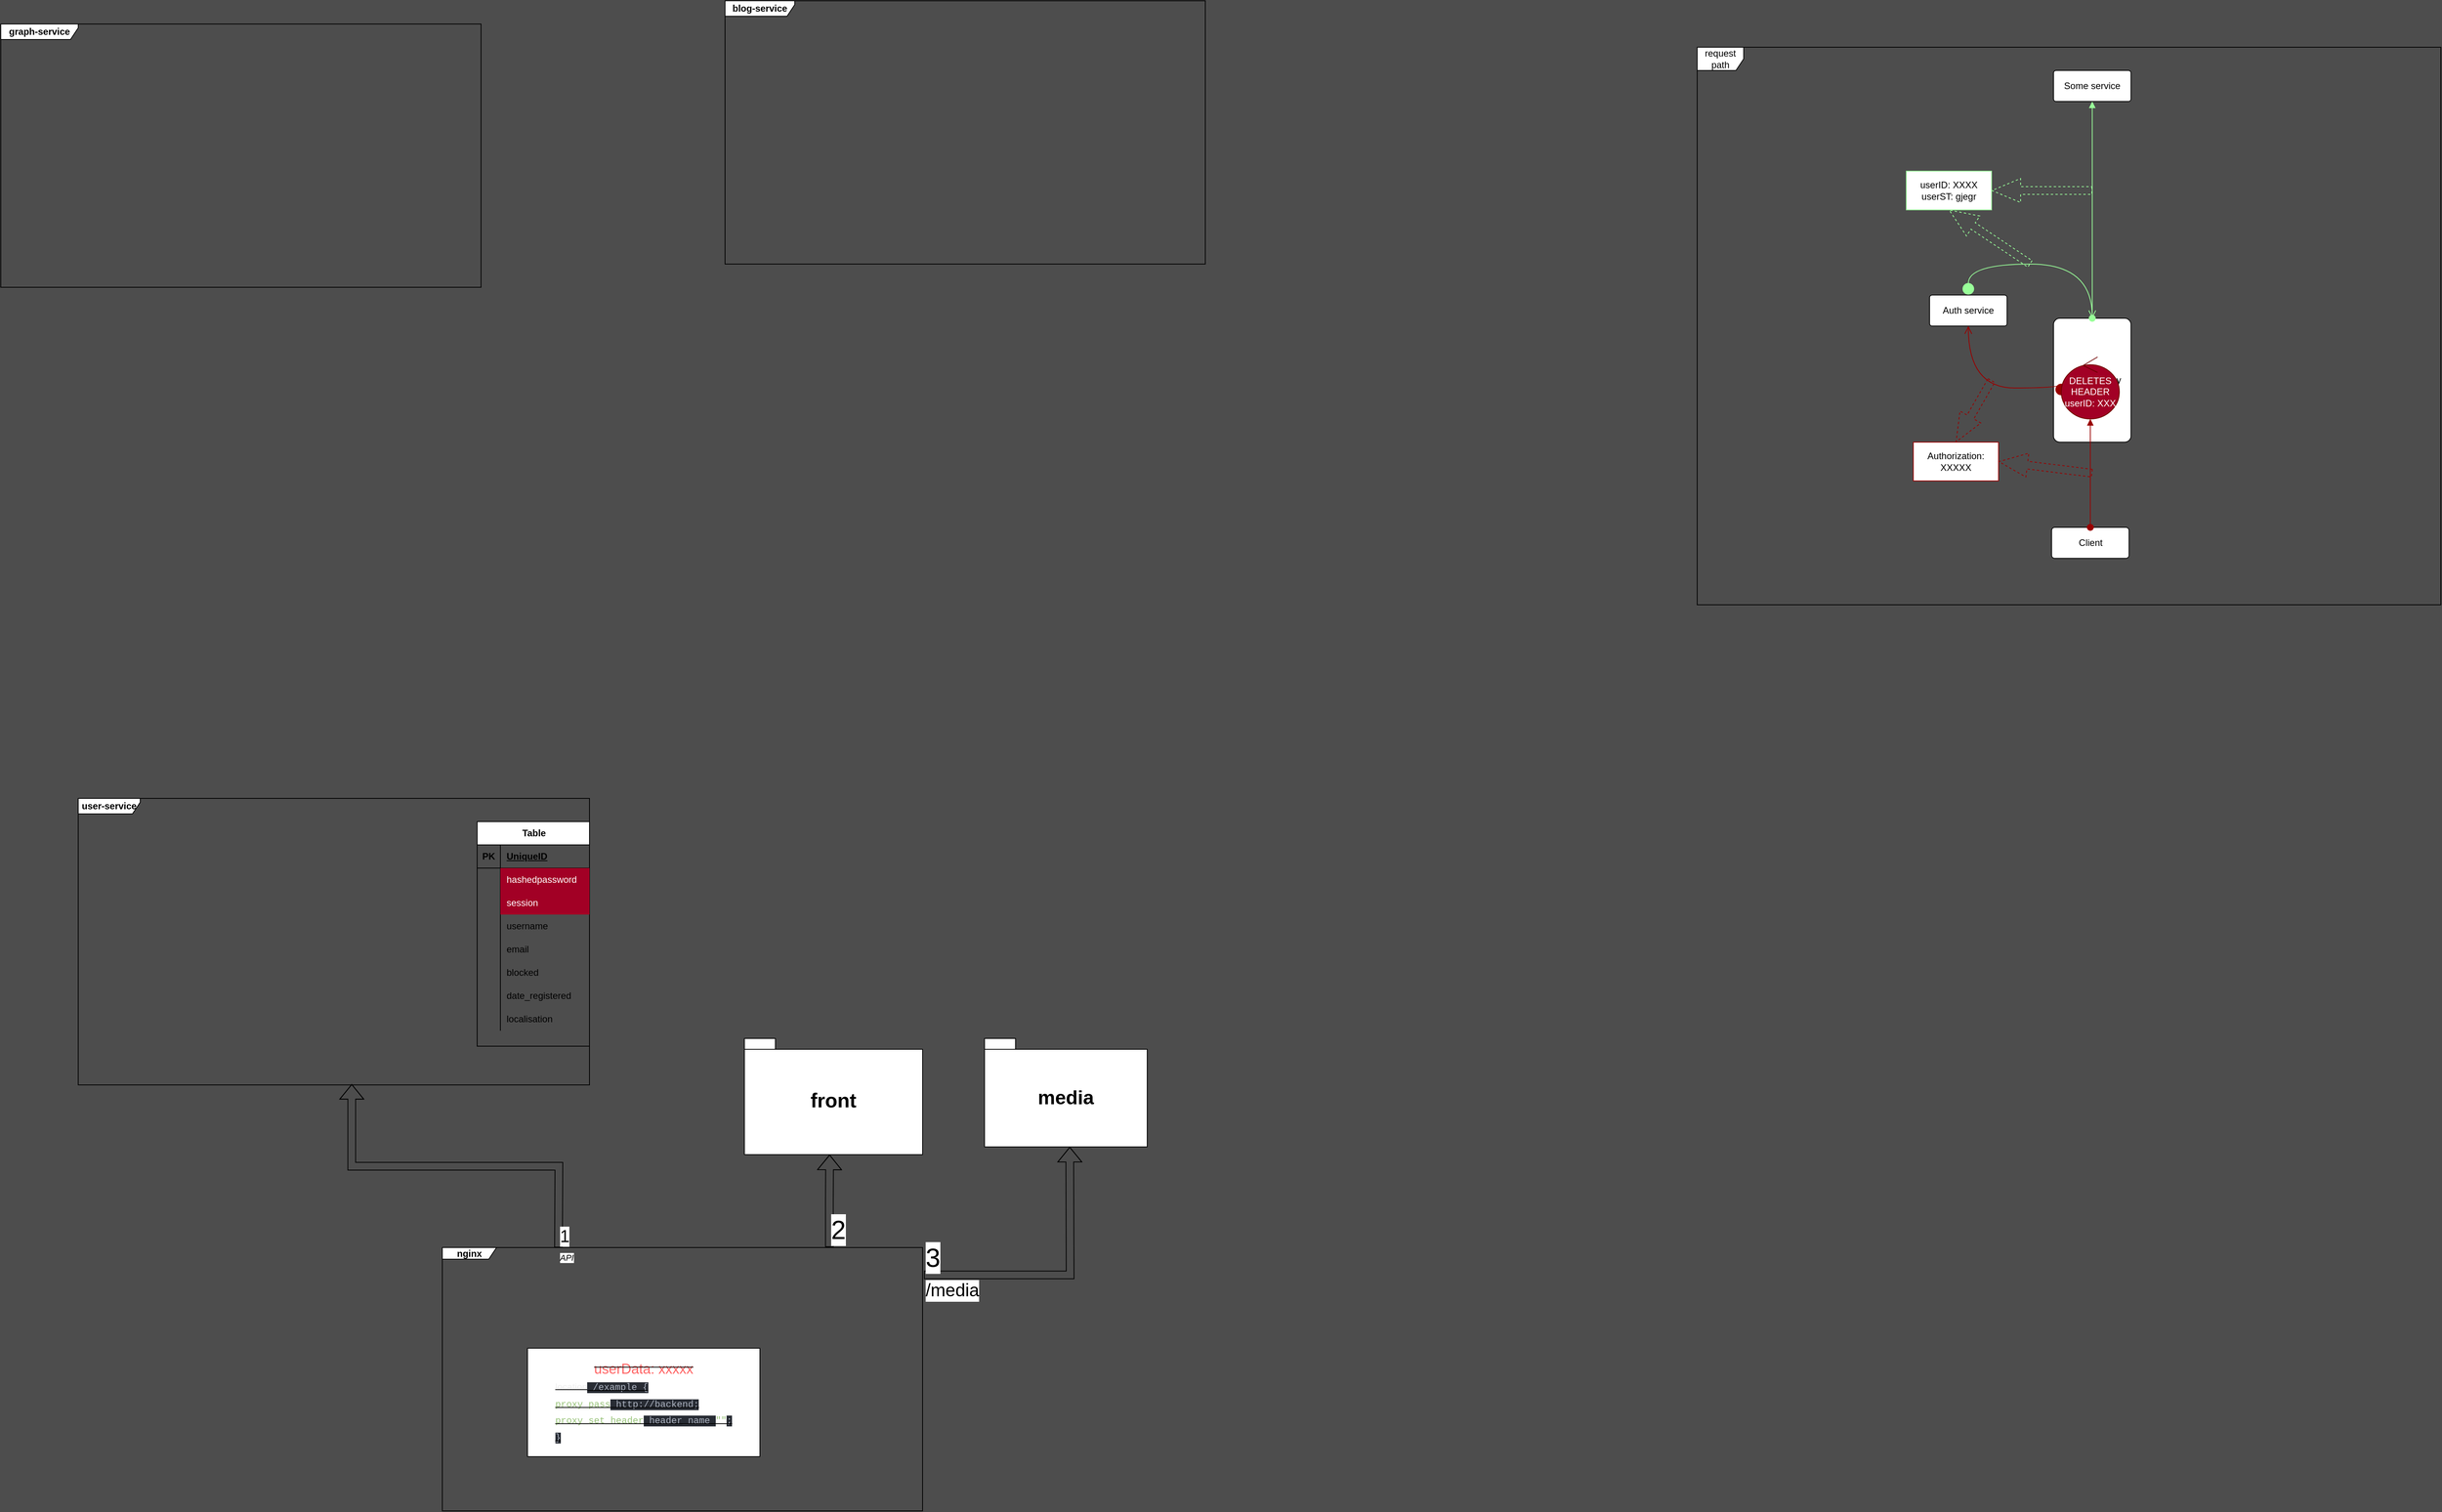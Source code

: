 <mxfile version="21.2.8" type="device">
  <diagram name="Page-1" id="b5b7bab2-c9e2-2cf4-8b2a-24fd1a2a6d21">
    <mxGraphModel dx="2293" dy="-535" grid="1" gridSize="10" guides="1" tooltips="1" connect="1" arrows="1" fold="1" page="0" pageScale="1" pageWidth="827" pageHeight="1169" background="#4D4D4D" math="0" shadow="0">
      <root>
        <mxCell id="0" />
        <mxCell id="1" parent="0" />
        <mxCell id="cC-XcGZGS9bqRyRYvab3-1" value="&lt;b&gt;graph-service&lt;/b&gt;" style="shape=umlFrame;whiteSpace=wrap;html=1;pointerEvents=0;width=100;height=20;" vertex="1" parent="1">
          <mxGeometry x="-1040" y="1530" width="620" height="340" as="geometry" />
        </mxCell>
        <mxCell id="cC-XcGZGS9bqRyRYvab3-2" value="&lt;b&gt;user-service&lt;/b&gt;" style="shape=umlFrame;whiteSpace=wrap;html=1;pointerEvents=0;width=80;height=20;" vertex="1" parent="1">
          <mxGeometry x="-940" y="2530" width="660" height="370" as="geometry" />
        </mxCell>
        <mxCell id="cC-XcGZGS9bqRyRYvab3-4" value="&lt;b&gt;blog-service&lt;/b&gt;" style="shape=umlFrame;whiteSpace=wrap;html=1;pointerEvents=0;width=90;height=20;" vertex="1" parent="1">
          <mxGeometry x="-105" y="1500" width="620" height="340" as="geometry" />
        </mxCell>
        <mxCell id="cC-XcGZGS9bqRyRYvab3-6" value="&lt;b&gt;nginx&lt;/b&gt;" style="shape=umlFrame;whiteSpace=wrap;html=1;pointerEvents=0;width=70;height=15;" vertex="1" parent="1">
          <mxGeometry x="-470" y="3110" width="620" height="340" as="geometry" />
        </mxCell>
        <mxCell id="cC-XcGZGS9bqRyRYvab3-7" value="Table" style="shape=table;startSize=30;container=1;collapsible=1;childLayout=tableLayout;fixedRows=1;rowLines=0;fontStyle=1;align=center;resizeLast=1;html=1;" vertex="1" parent="1">
          <mxGeometry x="-425" y="2560" width="145" height="290" as="geometry" />
        </mxCell>
        <mxCell id="cC-XcGZGS9bqRyRYvab3-8" value="" style="shape=tableRow;horizontal=0;startSize=0;swimlaneHead=0;swimlaneBody=0;fillColor=none;collapsible=0;dropTarget=0;points=[[0,0.5],[1,0.5]];portConstraint=eastwest;top=0;left=0;right=0;bottom=1;" vertex="1" parent="cC-XcGZGS9bqRyRYvab3-7">
          <mxGeometry y="30" width="145" height="30" as="geometry" />
        </mxCell>
        <mxCell id="cC-XcGZGS9bqRyRYvab3-9" value="PK" style="shape=partialRectangle;connectable=0;fillColor=none;top=0;left=0;bottom=0;right=0;fontStyle=1;overflow=hidden;whiteSpace=wrap;html=1;" vertex="1" parent="cC-XcGZGS9bqRyRYvab3-8">
          <mxGeometry width="30" height="30" as="geometry">
            <mxRectangle width="30" height="30" as="alternateBounds" />
          </mxGeometry>
        </mxCell>
        <mxCell id="cC-XcGZGS9bqRyRYvab3-10" value="UniqueID" style="shape=partialRectangle;connectable=0;fillColor=none;top=0;left=0;bottom=0;right=0;align=left;spacingLeft=6;fontStyle=5;overflow=hidden;whiteSpace=wrap;html=1;" vertex="1" parent="cC-XcGZGS9bqRyRYvab3-8">
          <mxGeometry x="30" width="115" height="30" as="geometry">
            <mxRectangle width="115" height="30" as="alternateBounds" />
          </mxGeometry>
        </mxCell>
        <mxCell id="cC-XcGZGS9bqRyRYvab3-14" value="" style="shape=tableRow;horizontal=0;startSize=0;swimlaneHead=0;swimlaneBody=0;fillColor=none;collapsible=0;dropTarget=0;points=[[0,0.5],[1,0.5]];portConstraint=eastwest;top=0;left=0;right=0;bottom=0;" vertex="1" parent="cC-XcGZGS9bqRyRYvab3-7">
          <mxGeometry y="60" width="145" height="30" as="geometry" />
        </mxCell>
        <mxCell id="cC-XcGZGS9bqRyRYvab3-15" value="" style="shape=partialRectangle;connectable=0;fillColor=none;top=0;left=0;bottom=0;right=0;editable=1;overflow=hidden;whiteSpace=wrap;html=1;" vertex="1" parent="cC-XcGZGS9bqRyRYvab3-14">
          <mxGeometry width="30" height="30" as="geometry">
            <mxRectangle width="30" height="30" as="alternateBounds" />
          </mxGeometry>
        </mxCell>
        <mxCell id="cC-XcGZGS9bqRyRYvab3-16" value="hashedpassword" style="shape=partialRectangle;connectable=0;fillColor=#a20025;top=0;left=0;bottom=0;right=0;align=left;spacingLeft=6;overflow=hidden;whiteSpace=wrap;html=1;fontColor=#ffffff;strokeColor=#6F0000;" vertex="1" parent="cC-XcGZGS9bqRyRYvab3-14">
          <mxGeometry x="30" width="115" height="30" as="geometry">
            <mxRectangle width="115" height="30" as="alternateBounds" />
          </mxGeometry>
        </mxCell>
        <mxCell id="cC-XcGZGS9bqRyRYvab3-70" value="" style="shape=tableRow;horizontal=0;startSize=0;swimlaneHead=0;swimlaneBody=0;fillColor=none;collapsible=0;dropTarget=0;points=[[0,0.5],[1,0.5]];portConstraint=eastwest;top=0;left=0;right=0;bottom=0;" vertex="1" parent="cC-XcGZGS9bqRyRYvab3-7">
          <mxGeometry y="90" width="145" height="30" as="geometry" />
        </mxCell>
        <mxCell id="cC-XcGZGS9bqRyRYvab3-71" value="" style="shape=partialRectangle;connectable=0;fillColor=none;top=0;left=0;bottom=0;right=0;editable=1;overflow=hidden;whiteSpace=wrap;html=1;" vertex="1" parent="cC-XcGZGS9bqRyRYvab3-70">
          <mxGeometry width="30" height="30" as="geometry">
            <mxRectangle width="30" height="30" as="alternateBounds" />
          </mxGeometry>
        </mxCell>
        <mxCell id="cC-XcGZGS9bqRyRYvab3-72" value="session" style="shape=partialRectangle;connectable=0;fillColor=#a20025;top=0;left=0;bottom=0;right=0;align=left;spacingLeft=6;overflow=hidden;whiteSpace=wrap;html=1;fontColor=#ffffff;strokeColor=#6F0000;" vertex="1" parent="cC-XcGZGS9bqRyRYvab3-70">
          <mxGeometry x="30" width="115" height="30" as="geometry">
            <mxRectangle width="115" height="30" as="alternateBounds" />
          </mxGeometry>
        </mxCell>
        <mxCell id="cC-XcGZGS9bqRyRYvab3-11" value="" style="shape=tableRow;horizontal=0;startSize=0;swimlaneHead=0;swimlaneBody=0;fillColor=none;collapsible=0;dropTarget=0;points=[[0,0.5],[1,0.5]];portConstraint=eastwest;top=0;left=0;right=0;bottom=0;" vertex="1" parent="cC-XcGZGS9bqRyRYvab3-7">
          <mxGeometry y="120" width="145" height="30" as="geometry" />
        </mxCell>
        <mxCell id="cC-XcGZGS9bqRyRYvab3-12" value="" style="shape=partialRectangle;connectable=0;fillColor=none;top=0;left=0;bottom=0;right=0;editable=1;overflow=hidden;whiteSpace=wrap;html=1;" vertex="1" parent="cC-XcGZGS9bqRyRYvab3-11">
          <mxGeometry width="30" height="30" as="geometry">
            <mxRectangle width="30" height="30" as="alternateBounds" />
          </mxGeometry>
        </mxCell>
        <mxCell id="cC-XcGZGS9bqRyRYvab3-13" value="username" style="shape=partialRectangle;connectable=0;fillColor=none;top=0;left=0;bottom=0;right=0;align=left;spacingLeft=6;overflow=hidden;whiteSpace=wrap;html=1;" vertex="1" parent="cC-XcGZGS9bqRyRYvab3-11">
          <mxGeometry x="30" width="115" height="30" as="geometry">
            <mxRectangle width="115" height="30" as="alternateBounds" />
          </mxGeometry>
        </mxCell>
        <mxCell id="cC-XcGZGS9bqRyRYvab3-17" value="" style="shape=tableRow;horizontal=0;startSize=0;swimlaneHead=0;swimlaneBody=0;fillColor=none;collapsible=0;dropTarget=0;points=[[0,0.5],[1,0.5]];portConstraint=eastwest;top=0;left=0;right=0;bottom=0;" vertex="1" parent="cC-XcGZGS9bqRyRYvab3-7">
          <mxGeometry y="150" width="145" height="30" as="geometry" />
        </mxCell>
        <mxCell id="cC-XcGZGS9bqRyRYvab3-18" value="" style="shape=partialRectangle;connectable=0;fillColor=none;top=0;left=0;bottom=0;right=0;editable=1;overflow=hidden;whiteSpace=wrap;html=1;" vertex="1" parent="cC-XcGZGS9bqRyRYvab3-17">
          <mxGeometry width="30" height="30" as="geometry">
            <mxRectangle width="30" height="30" as="alternateBounds" />
          </mxGeometry>
        </mxCell>
        <mxCell id="cC-XcGZGS9bqRyRYvab3-19" value="email" style="shape=partialRectangle;connectable=0;fillColor=none;top=0;left=0;bottom=0;right=0;align=left;spacingLeft=6;overflow=hidden;whiteSpace=wrap;html=1;" vertex="1" parent="cC-XcGZGS9bqRyRYvab3-17">
          <mxGeometry x="30" width="115" height="30" as="geometry">
            <mxRectangle width="115" height="30" as="alternateBounds" />
          </mxGeometry>
        </mxCell>
        <mxCell id="cC-XcGZGS9bqRyRYvab3-20" value="" style="shape=tableRow;horizontal=0;startSize=0;swimlaneHead=0;swimlaneBody=0;fillColor=none;collapsible=0;dropTarget=0;points=[[0,0.5],[1,0.5]];portConstraint=eastwest;top=0;left=0;right=0;bottom=0;" vertex="1" parent="cC-XcGZGS9bqRyRYvab3-7">
          <mxGeometry y="180" width="145" height="30" as="geometry" />
        </mxCell>
        <mxCell id="cC-XcGZGS9bqRyRYvab3-21" value="" style="shape=partialRectangle;connectable=0;fillColor=none;top=0;left=0;bottom=0;right=0;editable=1;overflow=hidden;whiteSpace=wrap;html=1;" vertex="1" parent="cC-XcGZGS9bqRyRYvab3-20">
          <mxGeometry width="30" height="30" as="geometry">
            <mxRectangle width="30" height="30" as="alternateBounds" />
          </mxGeometry>
        </mxCell>
        <mxCell id="cC-XcGZGS9bqRyRYvab3-22" value="blocked" style="shape=partialRectangle;connectable=0;fillColor=none;top=0;left=0;bottom=0;right=0;align=left;spacingLeft=6;overflow=hidden;whiteSpace=wrap;html=1;" vertex="1" parent="cC-XcGZGS9bqRyRYvab3-20">
          <mxGeometry x="30" width="115" height="30" as="geometry">
            <mxRectangle width="115" height="30" as="alternateBounds" />
          </mxGeometry>
        </mxCell>
        <mxCell id="cC-XcGZGS9bqRyRYvab3-23" value="" style="shape=tableRow;horizontal=0;startSize=0;swimlaneHead=0;swimlaneBody=0;fillColor=none;collapsible=0;dropTarget=0;points=[[0,0.5],[1,0.5]];portConstraint=eastwest;top=0;left=0;right=0;bottom=0;" vertex="1" parent="cC-XcGZGS9bqRyRYvab3-7">
          <mxGeometry y="210" width="145" height="30" as="geometry" />
        </mxCell>
        <mxCell id="cC-XcGZGS9bqRyRYvab3-24" value="" style="shape=partialRectangle;connectable=0;fillColor=none;top=0;left=0;bottom=0;right=0;editable=1;overflow=hidden;whiteSpace=wrap;html=1;" vertex="1" parent="cC-XcGZGS9bqRyRYvab3-23">
          <mxGeometry width="30" height="30" as="geometry">
            <mxRectangle width="30" height="30" as="alternateBounds" />
          </mxGeometry>
        </mxCell>
        <mxCell id="cC-XcGZGS9bqRyRYvab3-25" value="date_registered" style="shape=partialRectangle;connectable=0;fillColor=none;top=0;left=0;bottom=0;right=0;align=left;spacingLeft=6;overflow=hidden;whiteSpace=wrap;html=1;" vertex="1" parent="cC-XcGZGS9bqRyRYvab3-23">
          <mxGeometry x="30" width="115" height="30" as="geometry">
            <mxRectangle width="115" height="30" as="alternateBounds" />
          </mxGeometry>
        </mxCell>
        <mxCell id="cC-XcGZGS9bqRyRYvab3-45" value="" style="shape=tableRow;horizontal=0;startSize=0;swimlaneHead=0;swimlaneBody=0;fillColor=none;collapsible=0;dropTarget=0;points=[[0,0.5],[1,0.5]];portConstraint=eastwest;top=0;left=0;right=0;bottom=0;" vertex="1" parent="cC-XcGZGS9bqRyRYvab3-7">
          <mxGeometry y="240" width="145" height="30" as="geometry" />
        </mxCell>
        <mxCell id="cC-XcGZGS9bqRyRYvab3-46" value="" style="shape=partialRectangle;connectable=0;fillColor=none;top=0;left=0;bottom=0;right=0;editable=1;overflow=hidden;whiteSpace=wrap;html=1;" vertex="1" parent="cC-XcGZGS9bqRyRYvab3-45">
          <mxGeometry width="30" height="30" as="geometry">
            <mxRectangle width="30" height="30" as="alternateBounds" />
          </mxGeometry>
        </mxCell>
        <mxCell id="cC-XcGZGS9bqRyRYvab3-47" value="localisation" style="shape=partialRectangle;connectable=0;fillColor=none;top=0;left=0;bottom=0;right=0;align=left;spacingLeft=6;overflow=hidden;whiteSpace=wrap;html=1;" vertex="1" parent="cC-XcGZGS9bqRyRYvab3-45">
          <mxGeometry x="30" width="115" height="30" as="geometry">
            <mxRectangle width="115" height="30" as="alternateBounds" />
          </mxGeometry>
        </mxCell>
        <mxCell id="cC-XcGZGS9bqRyRYvab3-97" value="request path" style="shape=umlFrame;whiteSpace=wrap;html=1;pointerEvents=0;" vertex="1" parent="1">
          <mxGeometry x="1150" y="1560" width="960" height="720" as="geometry" />
        </mxCell>
        <mxCell id="cC-XcGZGS9bqRyRYvab3-98" value="Client" style="rounded=1;arcSize=10;whiteSpace=wrap;html=1;align=center;" vertex="1" parent="1">
          <mxGeometry x="1607.5" y="2180" width="100" height="40" as="geometry" />
        </mxCell>
        <mxCell id="cC-XcGZGS9bqRyRYvab3-99" value="APIGateAway" style="rounded=1;arcSize=8;whiteSpace=wrap;html=1;align=center;" vertex="1" parent="1">
          <mxGeometry x="1610" y="1910" width="100" height="160" as="geometry" />
        </mxCell>
        <mxCell id="cC-XcGZGS9bqRyRYvab3-100" value="" style="html=1;verticalAlign=bottom;startArrow=oval;startFill=1;endArrow=block;startSize=8;edgeStyle=elbowEdgeStyle;elbow=vertical;curved=0;rounded=0;exitX=0.5;exitY=0;exitDx=0;exitDy=0;fillColor=#f8cecc;strokeColor=#990000;" edge="1" parent="1" source="cC-XcGZGS9bqRyRYvab3-98" target="cC-XcGZGS9bqRyRYvab3-116">
          <mxGeometry width="60" relative="1" as="geometry">
            <mxPoint x="1740" y="1910" as="sourcePoint" />
            <mxPoint x="1660" y="1970" as="targetPoint" />
          </mxGeometry>
        </mxCell>
        <mxCell id="cC-XcGZGS9bqRyRYvab3-101" value="Auth service" style="rounded=1;arcSize=8;whiteSpace=wrap;html=1;align=center;" vertex="1" parent="1">
          <mxGeometry x="1450" y="1880" width="100" height="40" as="geometry" />
        </mxCell>
        <mxCell id="cC-XcGZGS9bqRyRYvab3-103" value="" style="html=1;verticalAlign=bottom;startArrow=oval;startFill=1;endArrow=block;startSize=8;edgeStyle=elbowEdgeStyle;elbow=vertical;curved=0;rounded=0;exitX=0.5;exitY=0;exitDx=0;exitDy=0;entryX=0.5;entryY=1;entryDx=0;entryDy=0;strokeColor=#99FF99;" edge="1" parent="1" source="cC-XcGZGS9bqRyRYvab3-99" target="cC-XcGZGS9bqRyRYvab3-105">
          <mxGeometry width="60" relative="1" as="geometry">
            <mxPoint x="1670" y="1870" as="sourcePoint" />
            <mxPoint x="1730" y="1870" as="targetPoint" />
          </mxGeometry>
        </mxCell>
        <mxCell id="cC-XcGZGS9bqRyRYvab3-105" value="Some service" style="rounded=1;arcSize=8;whiteSpace=wrap;html=1;align=center;" vertex="1" parent="1">
          <mxGeometry x="1610" y="1590" width="100" height="40" as="geometry" />
        </mxCell>
        <mxCell id="cC-XcGZGS9bqRyRYvab3-107" value="" style="html=1;verticalAlign=bottom;startArrow=circle;startFill=1;endArrow=open;startSize=6;endSize=8;edgeStyle=orthogonalEdgeStyle;elbow=vertical;curved=1;rounded=0;entryX=0.5;entryY=1;entryDx=0;entryDy=0;exitX=0;exitY=0.625;exitDx=0;exitDy=0;fillColor=#f8cecc;strokeColor=#990000;exitPerimeter=0;" edge="1" parent="1" source="cC-XcGZGS9bqRyRYvab3-116" target="cC-XcGZGS9bqRyRYvab3-101">
          <mxGeometry width="80" relative="1" as="geometry">
            <mxPoint x="1484" y="1950.33" as="sourcePoint" />
            <mxPoint x="1564" y="1950.33" as="targetPoint" />
            <Array as="points">
              <mxPoint x="1620" y="2000" />
              <mxPoint x="1500" y="2000" />
            </Array>
          </mxGeometry>
        </mxCell>
        <mxCell id="cC-XcGZGS9bqRyRYvab3-108" value="" style="html=1;verticalAlign=bottom;startArrow=circle;startFill=1;endArrow=open;startSize=6;endSize=8;edgeStyle=orthogonalEdgeStyle;elbow=vertical;curved=1;rounded=0;entryX=0.5;entryY=0;entryDx=0;entryDy=0;exitX=0.5;exitY=0;exitDx=0;exitDy=0;strokeColor=#99FF99;" edge="1" parent="1" source="cC-XcGZGS9bqRyRYvab3-101" target="cC-XcGZGS9bqRyRYvab3-99">
          <mxGeometry x="-0.016" y="-10" width="80" relative="1" as="geometry">
            <mxPoint x="1620" y="1940" as="sourcePoint" />
            <mxPoint x="1510" y="1930" as="targetPoint" />
            <Array as="points">
              <mxPoint x="1500" y="1840" />
              <mxPoint x="1660" y="1840" />
            </Array>
            <mxPoint as="offset" />
          </mxGeometry>
        </mxCell>
        <mxCell id="cC-XcGZGS9bqRyRYvab3-109" value="userID: XXXX&lt;br&gt;userST: gjegr" style="html=1;whiteSpace=wrap;strokeColor=#99FF99;" vertex="1" parent="1">
          <mxGeometry x="1420" y="1720" width="110" height="50" as="geometry" />
        </mxCell>
        <mxCell id="cC-XcGZGS9bqRyRYvab3-113" value="Authorization: XXXXX" style="html=1;whiteSpace=wrap;strokeColor=#990000;" vertex="1" parent="1">
          <mxGeometry x="1429" y="2070" width="110" height="50" as="geometry" />
        </mxCell>
        <mxCell id="cC-XcGZGS9bqRyRYvab3-116" value="DELETES&lt;br&gt;HEADER&lt;br&gt;userID: XXX" style="ellipse;shape=umlControl;whiteSpace=wrap;html=1;fillColor=#a20025;strokeColor=#6F0000;fontColor=#ffffff;" vertex="1" parent="1">
          <mxGeometry x="1620" y="1960" width="75" height="80" as="geometry" />
        </mxCell>
        <mxCell id="cC-XcGZGS9bqRyRYvab3-119" value="" style="endArrow=block;dashed=1;endFill=0;endSize=12;html=1;rounded=0;shape=flexArrow;entryX=1;entryY=0.5;entryDx=0;entryDy=0;strokeColor=#990000;" edge="1" parent="1" target="cC-XcGZGS9bqRyRYvab3-113">
          <mxGeometry width="160" relative="1" as="geometry">
            <mxPoint x="1660" y="2110" as="sourcePoint" />
            <mxPoint x="1780" y="2120" as="targetPoint" />
          </mxGeometry>
        </mxCell>
        <mxCell id="cC-XcGZGS9bqRyRYvab3-120" value="" style="endArrow=block;dashed=1;endFill=0;endSize=12;html=1;rounded=0;shape=flexArrow;entryX=0.5;entryY=0;entryDx=0;entryDy=0;strokeColor=#990000;" edge="1" parent="1" target="cC-XcGZGS9bqRyRYvab3-113">
          <mxGeometry width="160" relative="1" as="geometry">
            <mxPoint x="1530" y="1990" as="sourcePoint" />
            <mxPoint x="1790" y="2130" as="targetPoint" />
          </mxGeometry>
        </mxCell>
        <mxCell id="cC-XcGZGS9bqRyRYvab3-121" value="" style="endArrow=block;dashed=1;endFill=0;endSize=12;html=1;rounded=0;shape=flexArrow;entryX=1;entryY=0.5;entryDx=0;entryDy=0;strokeColor=#99FF99;" edge="1" parent="1" target="cC-XcGZGS9bqRyRYvab3-109">
          <mxGeometry width="160" relative="1" as="geometry">
            <mxPoint x="1660" y="1745" as="sourcePoint" />
            <mxPoint x="1820" y="1780" as="targetPoint" />
          </mxGeometry>
        </mxCell>
        <mxCell id="cC-XcGZGS9bqRyRYvab3-122" value="" style="endArrow=block;dashed=1;endFill=0;endSize=12;html=1;rounded=0;shape=flexArrow;entryX=0.5;entryY=1;entryDx=0;entryDy=0;strokeColor=#99FF99;" edge="1" parent="1" target="cC-XcGZGS9bqRyRYvab3-109">
          <mxGeometry width="160" relative="1" as="geometry">
            <mxPoint x="1580" y="1840" as="sourcePoint" />
            <mxPoint x="1470" y="1770" as="targetPoint" />
          </mxGeometry>
        </mxCell>
        <mxCell id="cC-XcGZGS9bqRyRYvab3-125" value="&lt;strike&gt;&lt;font color=&quot;#ff6666&quot; style=&quot;font-size: 18px;&quot;&gt;userData: xxxxx&lt;br&gt;&lt;div style=&quot;text-align: left;&quot;&gt;&lt;span style=&quot;background-color: initial; color: rgb(240, 240, 240); font-size: 12px;&quot;&gt;location&lt;/span&gt;&lt;span style=&quot;color: rgb(171, 178, 191); font-family: ui-monospace, SFMono-Regular, &amp;quot;SF Mono&amp;quot;, Menlo, Consolas, &amp;quot;Liberation Mono&amp;quot;, monospace; font-size: 11.9px; text-align: start; background-color: rgb(40, 44, 52);&quot;&gt; /example {&lt;br/&gt;    &lt;/span&gt;&lt;span style=&quot;background-color: initial; box-sizing: border-box; border-width: 0px; border-style: solid; border-color: rgb(229, 231, 235); --tw-border-spacing-x: 0; --tw-border-spacing-y: 0; --tw-translate-x: 0; --tw-translate-y: 0; --tw-rotate: 0; --tw-skew-x: 0; --tw-skew-y: 0; --tw-scale-x: 1; --tw-scale-y: 1; --tw-pan-x: ; --tw-pan-y: ; --tw-pinch-zoom: ; --tw-scroll-snap-strictness: proximity; --tw-ordinal: ; --tw-slashed-zero: ; --tw-numeric-figure: ; --tw-numeric-spacing: ; --tw-numeric-fraction: ; --tw-ring-inset: ; --tw-ring-offset-width: 0px; --tw-ring-offset-color: #fff; --tw-ring-color: rgb(59 130 246 / 0.5); --tw-ring-offset-shadow: 0 0 #0000; --tw-ring-shadow: 0 0 #0000; --tw-shadow: 0 0 #0000; --tw-shadow-colored: 0 0 #0000; --tw-blur: ; --tw-brightness: ; --tw-contrast: ; --tw-grayscale: ; --tw-hue-rotate: ; --tw-invert: ; --tw-saturate: ; --tw-sepia: ; --tw-drop-shadow: ; --tw-backdrop-blur: ; --tw-backdrop-brightness: ; --tw-backdrop-contrast: ; --tw-backdrop-grayscale: ; --tw-backdrop-hue-rotate: ; --tw-backdrop-invert: ; --tw-backdrop-opacity: ; --tw-backdrop-saturate: ; --tw-backdrop-sepia: ; color: rgb(152, 195, 121); font-family: ui-monospace, SFMono-Regular, &amp;quot;SF Mono&amp;quot;, Menlo, Consolas, &amp;quot;Liberation Mono&amp;quot;, monospace; font-size: 11.9px; text-align: start;&quot; class=&quot;hljs-attribute&quot;&gt;proxy_pass&lt;/span&gt;&lt;span style=&quot;color: rgb(171, 178, 191); font-family: ui-monospace, SFMono-Regular, &amp;quot;SF Mono&amp;quot;, Menlo, Consolas, &amp;quot;Liberation Mono&amp;quot;, monospace; font-size: 11.9px; text-align: start; background-color: rgb(40, 44, 52);&quot;&gt; http://backend;&lt;br/&gt;    &lt;/span&gt;&lt;span style=&quot;background-color: initial; box-sizing: border-box; border-width: 0px; border-style: solid; border-color: rgb(229, 231, 235); --tw-border-spacing-x: 0; --tw-border-spacing-y: 0; --tw-translate-x: 0; --tw-translate-y: 0; --tw-rotate: 0; --tw-skew-x: 0; --tw-skew-y: 0; --tw-scale-x: 1; --tw-scale-y: 1; --tw-pan-x: ; --tw-pan-y: ; --tw-pinch-zoom: ; --tw-scroll-snap-strictness: proximity; --tw-ordinal: ; --tw-slashed-zero: ; --tw-numeric-figure: ; --tw-numeric-spacing: ; --tw-numeric-fraction: ; --tw-ring-inset: ; --tw-ring-offset-width: 0px; --tw-ring-offset-color: #fff; --tw-ring-color: rgb(59 130 246 / 0.5); --tw-ring-offset-shadow: 0 0 #0000; --tw-ring-shadow: 0 0 #0000; --tw-shadow: 0 0 #0000; --tw-shadow-colored: 0 0 #0000; --tw-blur: ; --tw-brightness: ; --tw-contrast: ; --tw-grayscale: ; --tw-hue-rotate: ; --tw-invert: ; --tw-saturate: ; --tw-sepia: ; --tw-drop-shadow: ; --tw-backdrop-blur: ; --tw-backdrop-brightness: ; --tw-backdrop-contrast: ; --tw-backdrop-grayscale: ; --tw-backdrop-hue-rotate: ; --tw-backdrop-invert: ; --tw-backdrop-opacity: ; --tw-backdrop-saturate: ; --tw-backdrop-sepia: ; color: rgb(152, 195, 121); font-family: ui-monospace, SFMono-Regular, &amp;quot;SF Mono&amp;quot;, Menlo, Consolas, &amp;quot;Liberation Mono&amp;quot;, monospace; font-size: 11.9px; text-align: start;&quot; class=&quot;hljs-attribute&quot;&gt;proxy_set_header&lt;/span&gt;&lt;span style=&quot;color: rgb(171, 178, 191); font-family: ui-monospace, SFMono-Regular, &amp;quot;SF Mono&amp;quot;, Menlo, Consolas, &amp;quot;Liberation Mono&amp;quot;, monospace; font-size: 11.9px; text-align: start; background-color: rgb(40, 44, 52);&quot;&gt; header_name &lt;/span&gt;&lt;span style=&quot;background-color: initial; box-sizing: border-box; border-width: 0px; border-style: solid; border-color: rgb(229, 231, 235); --tw-border-spacing-x: 0; --tw-border-spacing-y: 0; --tw-translate-x: 0; --tw-translate-y: 0; --tw-rotate: 0; --tw-skew-x: 0; --tw-skew-y: 0; --tw-scale-x: 1; --tw-scale-y: 1; --tw-pan-x: ; --tw-pan-y: ; --tw-pinch-zoom: ; --tw-scroll-snap-strictness: proximity; --tw-ordinal: ; --tw-slashed-zero: ; --tw-numeric-figure: ; --tw-numeric-spacing: ; --tw-numeric-fraction: ; --tw-ring-inset: ; --tw-ring-offset-width: 0px; --tw-ring-offset-color: #fff; --tw-ring-color: rgb(59 130 246 / 0.5); --tw-ring-offset-shadow: 0 0 #0000; --tw-ring-shadow: 0 0 #0000; --tw-shadow: 0 0 #0000; --tw-shadow-colored: 0 0 #0000; --tw-blur: ; --tw-brightness: ; --tw-contrast: ; --tw-grayscale: ; --tw-hue-rotate: ; --tw-invert: ; --tw-saturate: ; --tw-sepia: ; --tw-drop-shadow: ; --tw-backdrop-blur: ; --tw-backdrop-brightness: ; --tw-backdrop-contrast: ; --tw-backdrop-grayscale: ; --tw-backdrop-hue-rotate: ; --tw-backdrop-invert: ; --tw-backdrop-opacity: ; --tw-backdrop-saturate: ; --tw-backdrop-sepia: ; color: rgb(152, 195, 121); font-family: ui-monospace, SFMono-Regular, &amp;quot;SF Mono&amp;quot;, Menlo, Consolas, &amp;quot;Liberation Mono&amp;quot;, monospace; font-size: 11.9px; text-align: start;&quot; class=&quot;hljs-string&quot;&gt;&quot;&quot;&lt;/span&gt;&lt;span style=&quot;color: rgb(171, 178, 191); font-family: ui-monospace, SFMono-Regular, &amp;quot;SF Mono&amp;quot;, Menlo, Consolas, &amp;quot;Liberation Mono&amp;quot;, monospace; font-size: 11.9px; background-color: rgb(40, 44, 52);&quot;&gt;;&lt;br/&gt;}&lt;/span&gt;&lt;/div&gt;&lt;/font&gt;&lt;/strike&gt;" style="html=1;whiteSpace=wrap;" vertex="1" parent="1">
          <mxGeometry x="-360" y="3240" width="300" height="140" as="geometry" />
        </mxCell>
        <mxCell id="cC-XcGZGS9bqRyRYvab3-127" value="&lt;font style=&quot;font-size: 25px;&quot;&gt;media&lt;/font&gt;" style="shape=folder;fontStyle=1;spacingTop=10;tabWidth=40;tabHeight=14;tabPosition=left;html=1;whiteSpace=wrap;" vertex="1" parent="1">
          <mxGeometry x="230" y="2840" width="210" height="140" as="geometry" />
        </mxCell>
        <mxCell id="cC-XcGZGS9bqRyRYvab3-128" value="&lt;font style=&quot;font-size: 26px;&quot;&gt;front&lt;/font&gt;" style="shape=folder;fontStyle=1;spacingTop=10;tabWidth=40;tabHeight=14;tabPosition=left;html=1;whiteSpace=wrap;" vertex="1" parent="1">
          <mxGeometry x="-80" y="2840" width="230" height="150" as="geometry" />
        </mxCell>
        <mxCell id="cC-XcGZGS9bqRyRYvab3-131" value="&lt;br&gt;&lt;span style=&quot;font-size: 23px;&quot;&gt;&lt;br&gt;&lt;/span&gt;" style="endArrow=block;endFill=1;html=1;edgeStyle=orthogonalEdgeStyle;align=left;verticalAlign=top;rounded=0;shape=flexArrow;entryX=0.413;entryY=0.992;entryDx=0;entryDy=0;entryPerimeter=0;exitX=0.806;exitY=-0.002;exitDx=0;exitDy=0;exitPerimeter=0;" edge="1" parent="1" source="cC-XcGZGS9bqRyRYvab3-6">
          <mxGeometry x="-0.845" relative="1" as="geometry">
            <mxPoint x="31" y="3316" as="sourcePoint" />
            <mxPoint x="30" y="2990" as="targetPoint" />
            <mxPoint as="offset" />
          </mxGeometry>
        </mxCell>
        <mxCell id="cC-XcGZGS9bqRyRYvab3-132" value="&lt;font style=&quot;font-size: 34px;&quot;&gt;2&lt;/font&gt;" style="edgeLabel;resizable=0;html=1;align=left;verticalAlign=bottom;" connectable="0" vertex="1" parent="cC-XcGZGS9bqRyRYvab3-131">
          <mxGeometry x="-1" relative="1" as="geometry" />
        </mxCell>
        <mxCell id="cC-XcGZGS9bqRyRYvab3-133" value="&lt;font style=&quot;font-size: 23px;&quot;&gt;/media&lt;/font&gt;" style="endArrow=block;endFill=1;html=1;edgeStyle=orthogonalEdgeStyle;align=left;verticalAlign=top;rounded=0;shape=flexArrow;entryX=0.413;entryY=0.992;entryDx=0;entryDy=0;entryPerimeter=0;exitX=1.003;exitY=0.104;exitDx=0;exitDy=0;exitPerimeter=0;" edge="1" parent="1" source="cC-XcGZGS9bqRyRYvab3-6">
          <mxGeometry x="-1" relative="1" as="geometry">
            <mxPoint x="341" y="3306" as="sourcePoint" />
            <mxPoint x="340" y="2980" as="targetPoint" />
          </mxGeometry>
        </mxCell>
        <mxCell id="cC-XcGZGS9bqRyRYvab3-134" value="&lt;font style=&quot;font-size: 34px;&quot;&gt;3&lt;/font&gt;" style="edgeLabel;resizable=0;html=1;align=left;verticalAlign=bottom;" connectable="0" vertex="1" parent="cC-XcGZGS9bqRyRYvab3-133">
          <mxGeometry x="-1" relative="1" as="geometry" />
        </mxCell>
        <mxCell id="cC-XcGZGS9bqRyRYvab3-136" value="&lt;i&gt;API&lt;/i&gt;" style="endArrow=block;endFill=1;html=1;edgeStyle=orthogonalEdgeStyle;align=left;verticalAlign=top;rounded=0;shape=flexArrow;entryX=0.535;entryY=0.997;entryDx=0;entryDy=0;entryPerimeter=0;" edge="1" parent="1" target="cC-XcGZGS9bqRyRYvab3-2">
          <mxGeometry x="-1" relative="1" as="geometry">
            <mxPoint x="-320" y="3110" as="sourcePoint" />
            <mxPoint x="-320" y="2693.846" as="targetPoint" />
          </mxGeometry>
        </mxCell>
        <mxCell id="cC-XcGZGS9bqRyRYvab3-137" value="&lt;font style=&quot;font-size: 22px;&quot;&gt;1&lt;/font&gt;" style="edgeLabel;resizable=0;html=1;align=left;verticalAlign=bottom;" connectable="0" vertex="1" parent="cC-XcGZGS9bqRyRYvab3-136">
          <mxGeometry x="-1" relative="1" as="geometry" />
        </mxCell>
      </root>
    </mxGraphModel>
  </diagram>
</mxfile>
